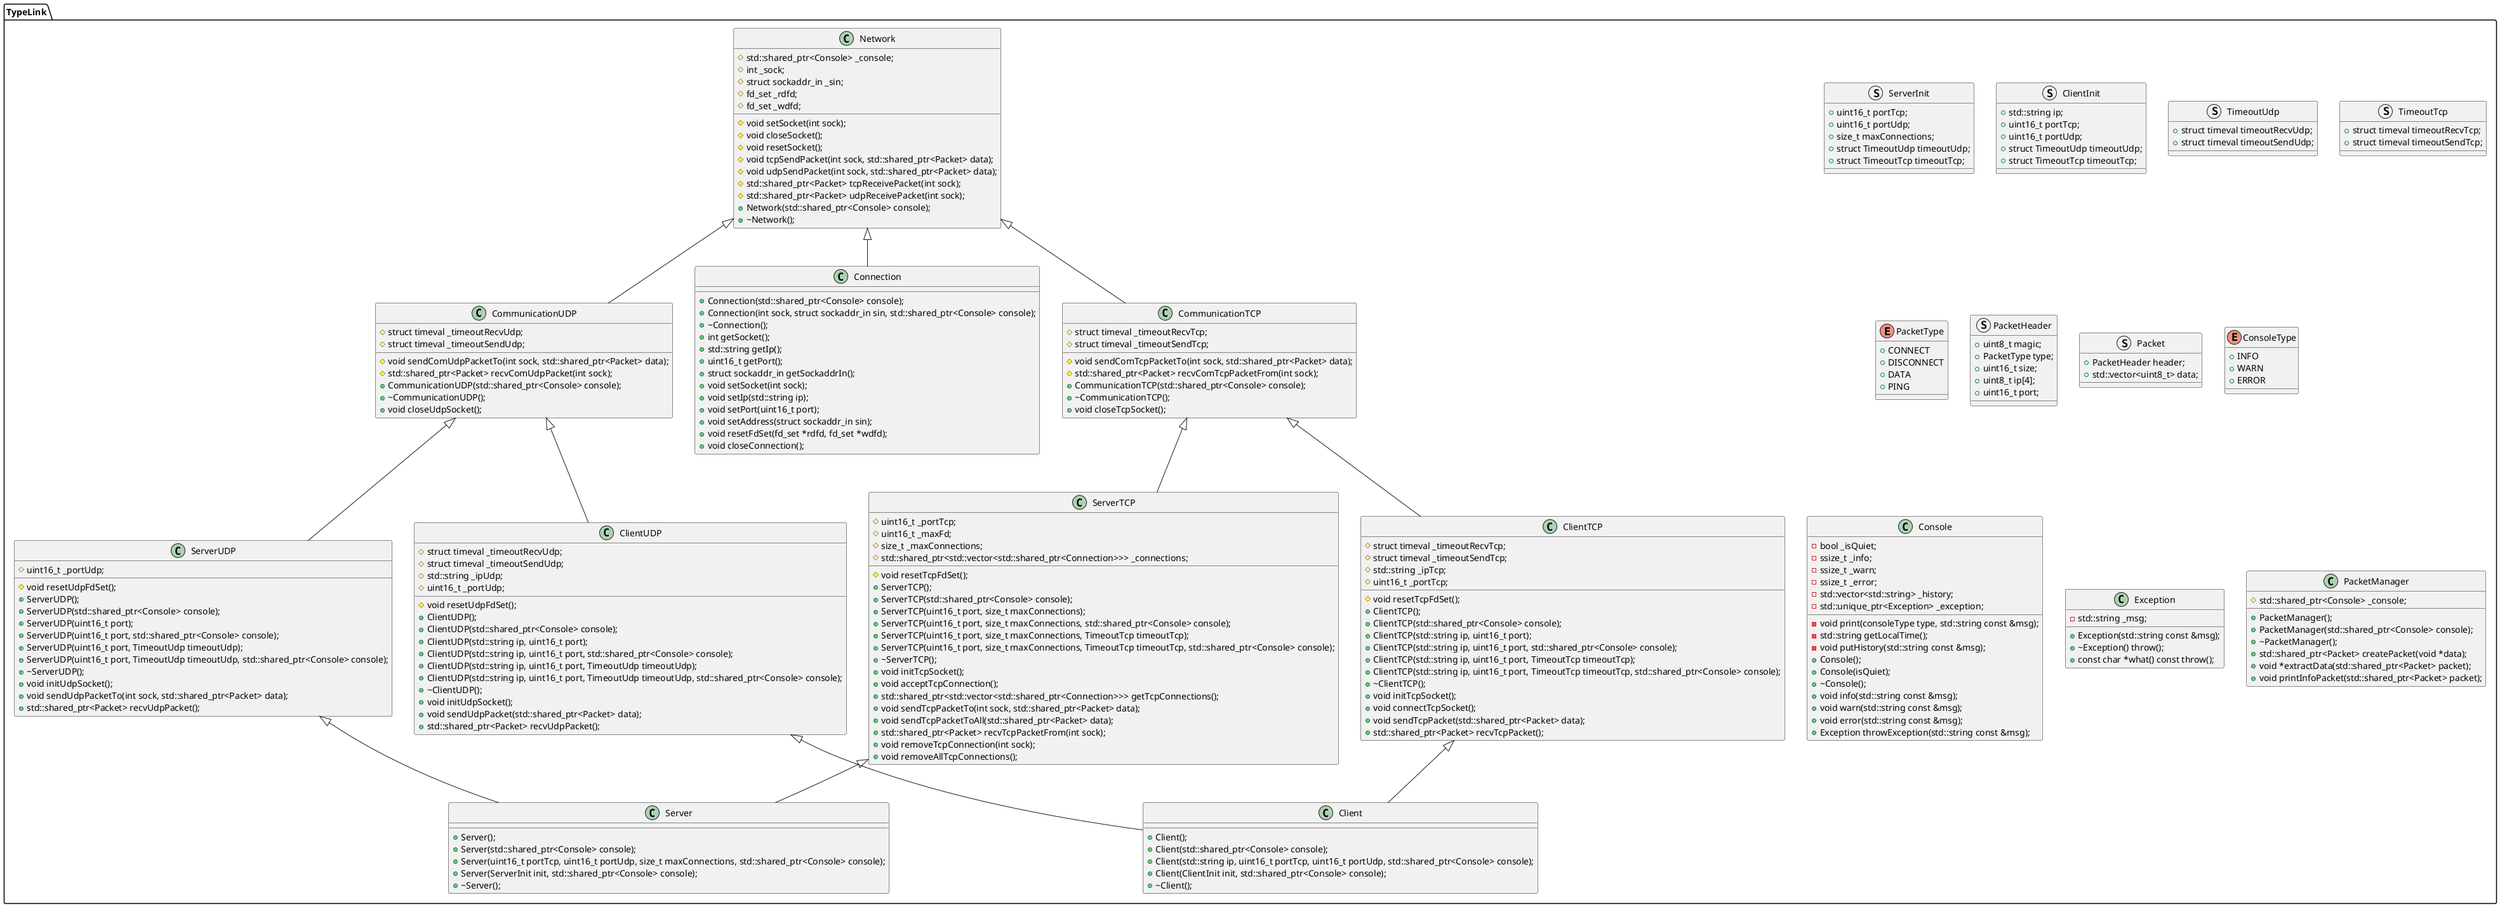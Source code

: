 @startuml TypeLink

namespace TypeLink {
    struct ServerInit {
        + uint16_t portTcp;
        + uint16_t portUdp;
        + size_t maxConnections;
        + struct TimeoutUdp timeoutUdp;
        + struct TimeoutTcp timeoutTcp;
    }

    struct ClientInit {
        + std::string ip;
        + uint16_t portTcp;
        + uint16_t portUdp;
        + struct TimeoutUdp timeoutUdp;
        + struct TimeoutTcp timeoutTcp;
    }

    struct TimeoutUdp {
        + struct timeval timeoutRecvUdp;
        + struct timeval timeoutSendUdp;
    }

    struct TimeoutTcp {
        + struct timeval timeoutRecvTcp;
        + struct timeval timeoutSendTcp;
    }

    enum PacketType {
        + CONNECT
        + DISCONNECT
        + DATA
        + PING
    }

    struct PacketHeader {
        + uint8_t magic;
        + PacketType type;
        + uint16_t size;
        + uint8_t ip[4];
        + uint16_t port;
    }

    struct Packet {
        + PacketHeader header;
        + std::vector<uint8_t> data;
    }

    enum ConsoleType {
        + INFO
        + WARN
        + ERROR
    }

    class Console {
        ' private:
            - bool _isQuiet;
            - ssize_t _info;
            - ssize_t _warn;
            - ssize_t _error;
            - std::vector<std::string> _history;
            - std::unique_ptr<Exception> _exception;
            - void print(consoleType type, std::string const &msg);
            - std::string getLocalTime();
            - void putHistory(std::string const &msg);
        ' public:
            + Console();
            + Console(isQuiet);
            + ~Console();
            + void info(std::string const &msg);
            + void warn(std::string const &msg);
            + void error(std::string const &msg);
            + Exception throwException(std::string const &msg);
    }

    class Exception {
        ' private
            - std::string _msg;
        ' public
            + Exception(std::string const &msg);
            + ~Exception() throw();
            + const char *what() const throw();
    }

    class PacketManager {
        ' protected:
            # std::shared_ptr<Console> _console;
        ' public:
            + PacketManager();
            + PacketManager(std::shared_ptr<Console> console);
            + ~PacketManager();
            + std::shared_ptr<Packet> createPacket(void *data);
            + void *extractData(std::shared_ptr<Packet> packet);
            + void printInfoPacket(std::shared_ptr<Packet> packet);
    }

    class Network {
        ' protected:
            # std::shared_ptr<Console> _console;
            # int _sock;
            # struct sockaddr_in _sin;
            # fd_set _rdfd;
            # fd_set _wdfd;
            # void setSocket(int sock);
            # void closeSocket();
            # void resetSocket();
            # void tcpSendPacket(int sock, std::shared_ptr<Packet> data);
            # void udpSendPacket(int sock, std::shared_ptr<Packet> data);
            # std::shared_ptr<Packet> tcpReceivePacket(int sock);
            # std::shared_ptr<Packet> udpReceivePacket(int sock);
        ' public:
            + Network(std::shared_ptr<Console> console);
            + ~Network();
    }

    class CommunicationUDP {
        ' protected:
            # struct timeval _timeoutRecvUdp;
            # struct timeval _timeoutSendUdp;
            # void sendComUdpPacketTo(int sock, std::shared_ptr<Packet> data);
            # std::shared_ptr<Packet> recvComUdpPacket(int sock);
        ' public:
            + CommunicationUDP(std::shared_ptr<Console> console);
            + ~CommunicationUDP();
            + void closeUdpSocket();
    }

    class CommunicationTCP {
        ' protected:
            # struct timeval _timeoutRecvTcp;
            # struct timeval _timeoutSendTcp;
            # void sendComTcpPacketTo(int sock, std::shared_ptr<Packet> data);
            # std::shared_ptr<Packet> recvComTcpPacketFrom(int sock);
        ' public:
            + CommunicationTCP(std::shared_ptr<Console> console);
            + ~CommunicationTCP();
            + void closeTcpSocket();
    }

    class Connection {
        ' public:
            + Connection(std::shared_ptr<Console> console);
            + Connection(int sock, struct sockaddr_in sin, std::shared_ptr<Console> console);
            + ~Connection();
            + int getSocket();
            + std::string getIp();
            + uint16_t getPort();
            + struct sockaddr_in getSockaddrIn();
            + void setSocket(int sock);
            + void setIp(std::string ip);
            + void setPort(uint16_t port);
            + void setAddress(struct sockaddr_in sin);
            + void resetFdSet(fd_set *rdfd, fd_set *wdfd);
            + void closeConnection();
    }

    class ServerUDP {
        ' protected:
            # uint16_t _portUdp;
            # void resetUdpFdSet();
        ' public:
            + ServerUDP();
            + ServerUDP(std::shared_ptr<Console> console);
            + ServerUDP(uint16_t port);
            + ServerUDP(uint16_t port, std::shared_ptr<Console> console);
            + ServerUDP(uint16_t port, TimeoutUdp timeoutUdp);
            + ServerUDP(uint16_t port, TimeoutUdp timeoutUdp, std::shared_ptr<Console> console);
            + ~ServerUDP();
            + void initUdpSocket();
            + void sendUdpPacketTo(int sock, std::shared_ptr<Packet> data);
            + std::shared_ptr<Packet> recvUdpPacket();
    }

    class ServerTCP {
        ' protected:
            # uint16_t _portTcp;
            # uint16_t _maxFd;
            # size_t _maxConnections;
            # std::shared_ptr<std::vector<std::shared_ptr<Connection>>> _connections;
            # void resetTcpFdSet();
        ' public:
            + ServerTCP();
            + ServerTCP(std::shared_ptr<Console> console);
            + ServerTCP(uint16_t port, size_t maxConnections);
            + ServerTCP(uint16_t port, size_t maxConnections, std::shared_ptr<Console> console);
            + ServerTCP(uint16_t port, size_t maxConnections, TimeoutTcp timeoutTcp);
            + ServerTCP(uint16_t port, size_t maxConnections, TimeoutTcp timeoutTcp, std::shared_ptr<Console> console);
            + ~ServerTCP();
            + void initTcpSocket();
            + void acceptTcpConnection();
            + std::shared_ptr<std::vector<std::shared_ptr<Connection>>> getTcpConnections();
            + void sendTcpPacketTo(int sock, std::shared_ptr<Packet> data);
            + void sendTcpPacketToAll(std::shared_ptr<Packet> data);
            + std::shared_ptr<Packet> recvTcpPacketFrom(int sock);
            + void removeTcpConnection(int sock);
            + void removeAllTcpConnections();
    }

    class Server {
        ' public:
            + Server();
            + Server(std::shared_ptr<Console> console);
            + Server(uint16_t portTcp, uint16_t portUdp, size_t maxConnections, std::shared_ptr<Console> console);
            + Server(ServerInit init, std::shared_ptr<Console> console);
            + ~Server();
    }

    class ClientUDP {
        ' protected:
            # struct timeval _timeoutRecvUdp;
            # struct timeval _timeoutSendUdp;
            # std::string _ipUdp;
            # uint16_t _portUdp;
            # void resetUdpFdSet();
        ' public:
            + ClientUDP();
            + ClientUDP(std::shared_ptr<Console> console);
            + ClientUDP(std::string ip, uint16_t port);
            + ClientUDP(std::string ip, uint16_t port, std::shared_ptr<Console> console);
            + ClientUDP(std::string ip, uint16_t port, TimeoutUdp timeoutUdp);
            + ClientUDP(std::string ip, uint16_t port, TimeoutUdp timeoutUdp, std::shared_ptr<Console> console);
            + ~ClientUDP();
            + void initUdpSocket();
            + void sendUdpPacket(std::shared_ptr<Packet> data);
            + std::shared_ptr<Packet> recvUdpPacket();
    }

    class ClientTCP {
        ' protected:
            # struct timeval _timeoutRecvTcp;
            # struct timeval _timeoutSendTcp;
            # std::string _ipTcp;
            # uint16_t _portTcp;
            # void resetTcpFdSet();
        ' public:
            + ClientTCP();
            + ClientTCP(std::shared_ptr<Console> console);
            + ClientTCP(std::string ip, uint16_t port);
            + ClientTCP(std::string ip, uint16_t port, std::shared_ptr<Console> console);
            + ClientTCP(std::string ip, uint16_t port, TimeoutTcp timeoutTcp);
            + ClientTCP(std::string ip, uint16_t port, TimeoutTcp timeoutTcp, std::shared_ptr<Console> console);
            + ~ClientTCP();
            + void initTcpSocket();
            + void connectTcpSocket();
            + void sendTcpPacket(std::shared_ptr<Packet> data);
            + std::shared_ptr<Packet> recvTcpPacket();
    }

    class Client {
        ' public:
            + Client();
            + Client(std::shared_ptr<Console> console);
            + Client(std::string ip, uint16_t portTcp, uint16_t portUdp, std::shared_ptr<Console> console);
            + Client(ClientInit init, std::shared_ptr<Console> console);
            + ~Client();
    }

    Network <|-- Connection

    Network <|-- CommunicationUDP
    Network <|-- CommunicationTCP

    CommunicationUDP <|-- ServerUDP
    CommunicationUDP <|-- ClientUDP

    CommunicationTCP <|-- ServerTCP
    CommunicationTCP <|-- ClientTCP

    ServerUDP <|-- Server
    ServerTCP <|-- Server

    ClientUDP <|-- Client
    ClientTCP <|-- Client
}

@enduml